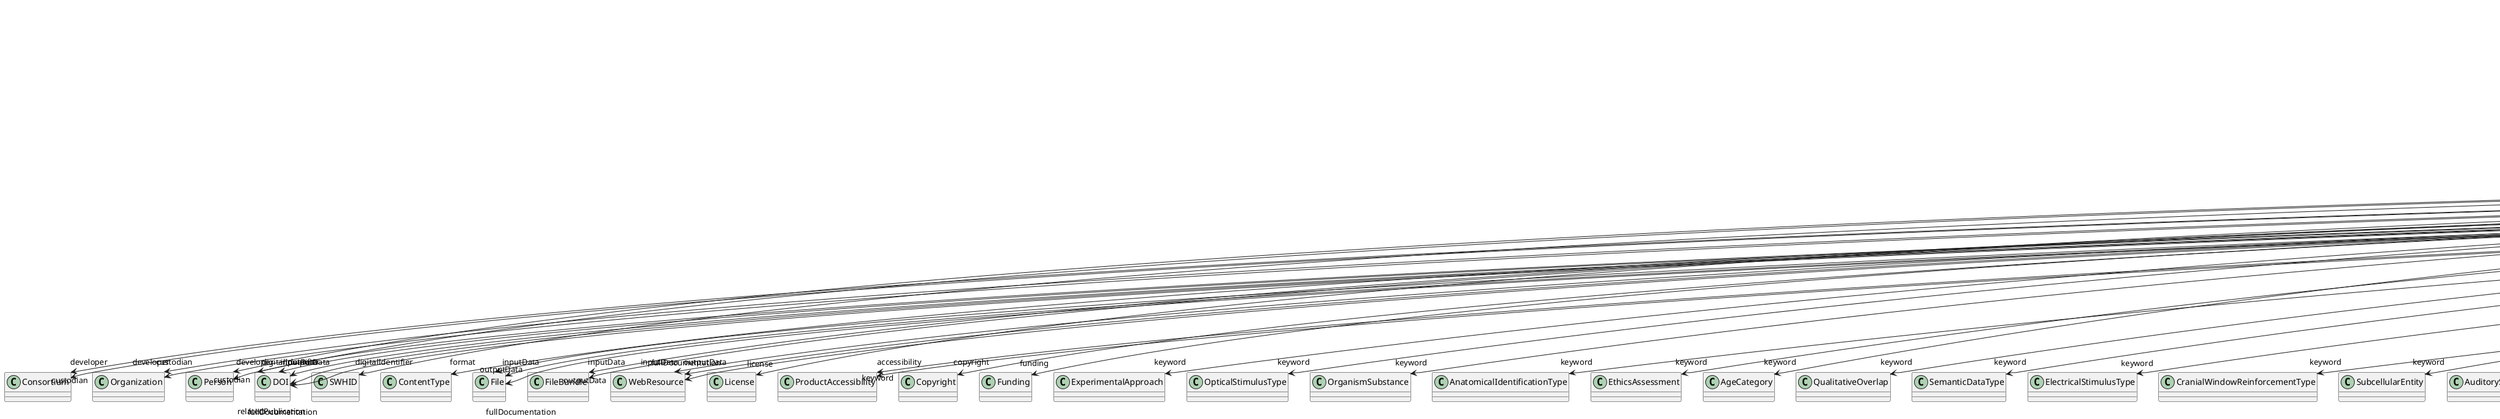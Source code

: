 @startuml
class ModelVersion {
+developer
+digitalIdentifier
+format
+inputData
+isAlternativeVersionOf
+isNewVersionOf
+license
+outputData
+accessibility
+copyright
+custodian
+description
+fullDocumentation
+fullName
+funding
+homepage
+howToCite
+keyword
+otherContribution
+relatedPublication
+releaseDate
+repository
+shortName
+supportChannel
+versionIdentifier
+versionInnovation

}
ModelVersion -d-> "developer" Consortium
ModelVersion -d-> "developer" Organization
ModelVersion -d-> "developer" Person
ModelVersion -d-> "digitalIdentifier" DOI
ModelVersion -d-> "digitalIdentifier" SWHID
ModelVersion -d-> "format" ContentType
ModelVersion -d-> "inputData" DOI
ModelVersion -d-> "inputData" File
ModelVersion -d-> "inputData" FileBundle
ModelVersion -d-> "inputData" WebResource
ModelVersion -d-> "isAlternativeVersionOf" ModelVersion
ModelVersion -d-> "isNewVersionOf" ModelVersion
ModelVersion -d-> "license" License
ModelVersion -d-> "outputData" DOI
ModelVersion -d-> "outputData" File
ModelVersion -d-> "outputData" FileBundle
ModelVersion -d-> "outputData" WebResource
ModelVersion -d-> "accessibility" ProductAccessibility
ModelVersion -d-> "copyright" Copyright
ModelVersion -d-> "custodian" Consortium
ModelVersion -d-> "custodian" Organization
ModelVersion -d-> "custodian" Person
ModelVersion -d-> "fullDocumentation" DOI
ModelVersion -d-> "fullDocumentation" File
ModelVersion -d-> "fullDocumentation" WebResource
ModelVersion -d-> "funding" Funding
ModelVersion -d-> "keyword" ExperimentalApproach
ModelVersion -d-> "keyword" OpticalStimulusType
ModelVersion -d-> "keyword" OrganismSubstance
ModelVersion -d-> "keyword" AnatomicalIdentificationType
ModelVersion -d-> "keyword" EthicsAssessment
ModelVersion -d-> "keyword" ProductAccessibility
ModelVersion -d-> "keyword" AgeCategory
ModelVersion -d-> "keyword" QualitativeOverlap
ModelVersion -d-> "keyword" SemanticDataType
ModelVersion -d-> "keyword" ElectricalStimulusType
ModelVersion -d-> "keyword" CranialWindowReinforcementType
ModelVersion -d-> "keyword" SubcellularEntity
ModelVersion -d-> "keyword" AuditoryStimulusType
ModelVersion -d-> "keyword" TissueSampleType
ModelVersion -d-> "keyword" OlfactoryStimulusType
ModelVersion -d-> "keyword" DiseaseModel
ModelVersion -d-> "keyword" ContributionType
ModelVersion -d-> "keyword" AtlasType
ModelVersion -d-> "keyword" MeasuredSignalType
ModelVersion -d-> "keyword" ActionStatusType
ModelVersion -d-> "keyword" Disease
ModelVersion -d-> "keyword" Service
ModelVersion -d-> "keyword" AnatomicalAxesOrientation
ModelVersion -d-> "keyword" Species
ModelVersion -d-> "keyword" TypeOfUncertainty
ModelVersion -d-> "keyword" Laterality
ModelVersion -d-> "keyword" CranialWindowConstructionType
ModelVersion -d-> "keyword" OperatingDevice
ModelVersion -d-> "keyword" ModelScope
ModelVersion -d-> "keyword" UBERONParcellation
ModelVersion -d-> "keyword" PatchClampVariation
ModelVersion -d-> "keyword" BreedingType
ModelVersion -d-> "keyword" Language
ModelVersion -d-> "keyword" SoftwareApplicationCategory
ModelVersion -d-> "keyword" MeasuredQuantity
ModelVersion -d-> "keyword" BiologicalOrder
ModelVersion -d-> "keyword" MetaDataModelType
ModelVersion -d-> "keyword" Terminology
ModelVersion -d-> "keyword" DeviceType
ModelVersion -d-> "keyword" CriteriaQualityType
ModelVersion -d-> "keyword" AnatomicalPlane
ModelVersion -d-> "keyword" BiologicalProcess
ModelVersion -d-> "keyword" CellType
ModelVersion -d-> "keyword" OrganismSystem
ModelVersion -d-> "keyword" PreparationType
ModelVersion -d-> "keyword" LearningResourceType
ModelVersion -d-> "keyword" StimulationApproach
ModelVersion -d-> "keyword" Organ
ModelVersion -d-> "keyword" DifferenceMeasure
ModelVersion -d-> "keyword" SetupType
ModelVersion -d-> "keyword" GeneticStrainType
ModelVersion -d-> "keyword" CellCultureType
ModelVersion -d-> "keyword" Handedness
ModelVersion -d-> "keyword" MolecularEntity
ModelVersion -d-> "keyword" OperatingSystem
ModelVersion -d-> "keyword" FileBundleGrouping
ModelVersion -d-> "keyword" ModelAbstractionLevel
ModelVersion -d-> "keyword" FileRepositoryType
ModelVersion -d-> "keyword" FileUsageRole
ModelVersion -d-> "keyword" BiologicalSex
ModelVersion -d-> "keyword" SoftwareFeature
ModelVersion -d-> "keyword" TissueSampleAttribute
ModelVersion -d-> "keyword" GustatoryStimulusType
ModelVersion -d-> "keyword" ProgrammingLanguage
ModelVersion -d-> "keyword" StimulationTechnique
ModelVersion -d-> "keyword" Technique
ModelVersion -d-> "keyword" DataType
ModelVersion -d-> "keyword" AnalysisTechnique
ModelVersion -d-> "keyword" Colormap
ModelVersion -d-> "keyword" AnnotationType
ModelVersion -d-> "keyword" SubjectAttribute
ModelVersion -d-> "keyword" VisualStimulusType
ModelVersion -d-> "keyword" UnitOfMeasurement
ModelVersion -d-> "keyword" ChemicalMixtureType
ModelVersion -d-> "keyword" TactileStimulusType
ModelVersion -d-> "keyword" TermSuggestion
ModelVersion -d-> "keyword" AnnotationCriteriaType
ModelVersion -d-> "keyword" EducationalLevel
ModelVersion -d-> "otherContribution" Contribution
ModelVersion -d-> "relatedPublication" ISSN
ModelVersion -d-> "relatedPublication" DOI
ModelVersion -d-> "relatedPublication" HANDLE
ModelVersion -d-> "relatedPublication" ISBN
ModelVersion -d-> "relatedPublication" Chapter
ModelVersion -d-> "relatedPublication" ScholarlyArticle
ModelVersion -d-> "relatedPublication" Book
ModelVersion -d-> "repository" FileRepository

@enduml